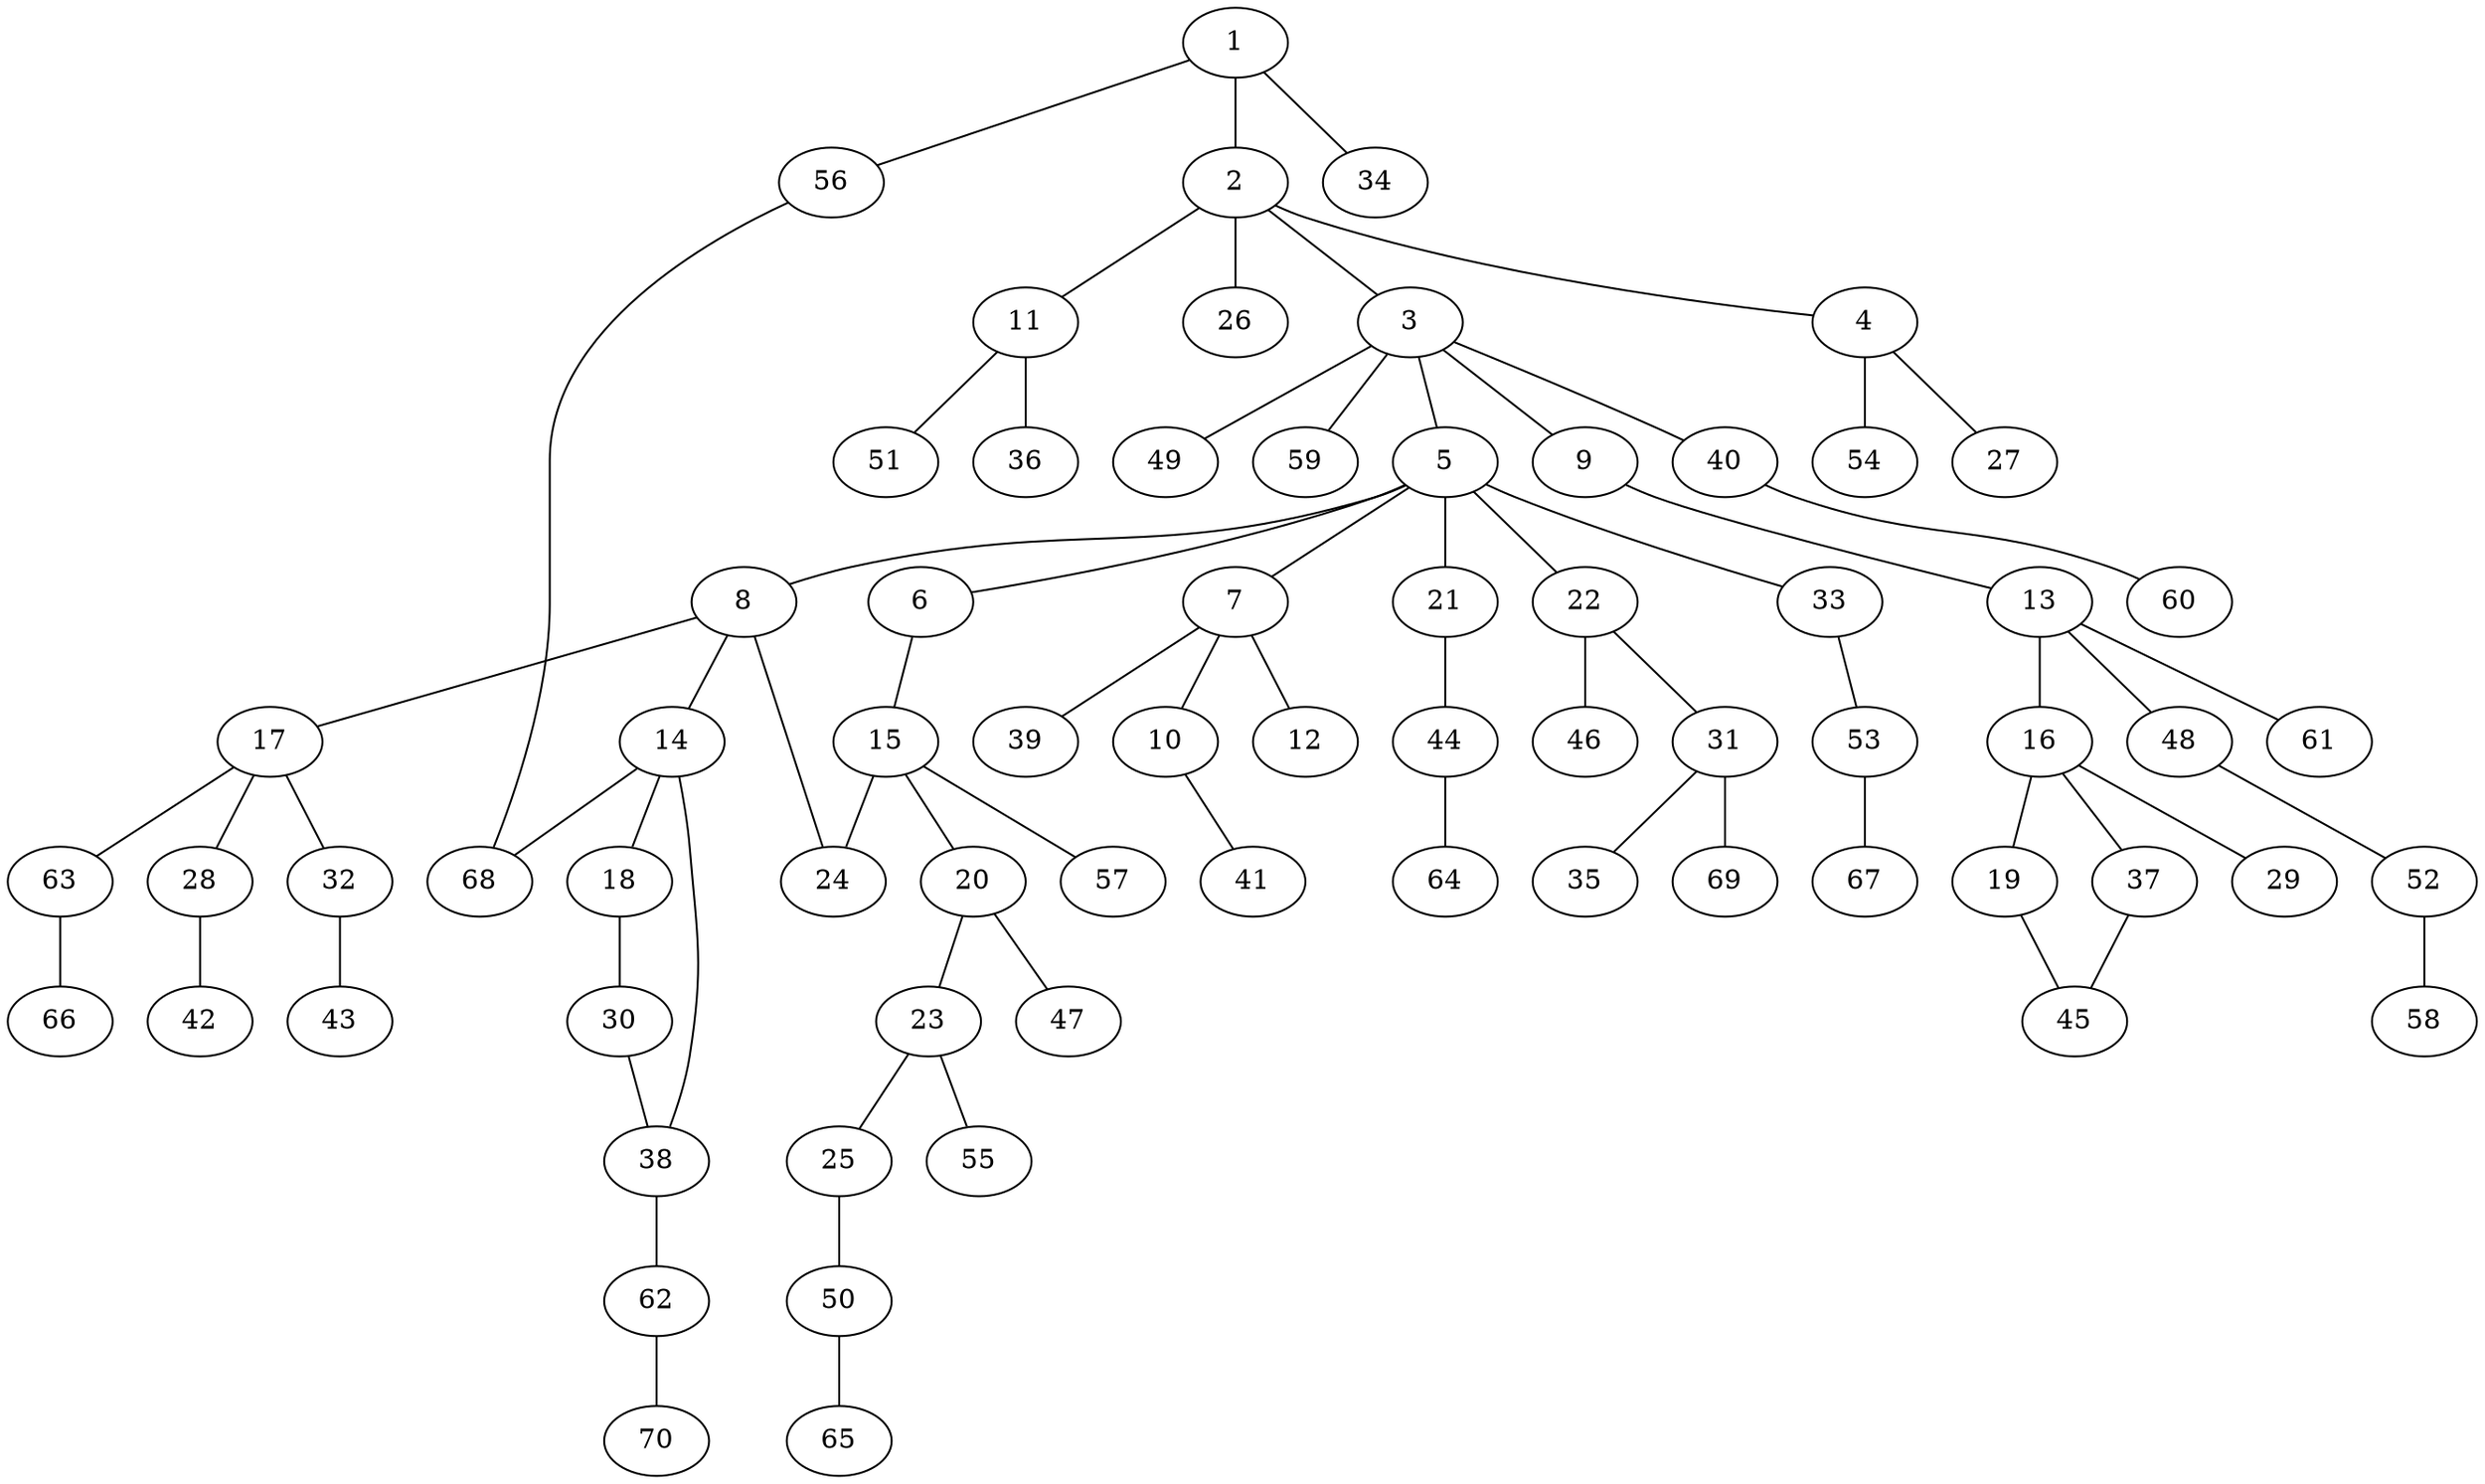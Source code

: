 graph graphname {1--2
1--34
1--56
2--3
2--4
2--11
2--26
3--5
3--9
3--40
3--49
3--59
4--27
4--54
5--6
5--7
5--8
5--21
5--22
5--33
6--15
7--10
7--12
7--39
8--14
8--17
8--24
9--13
10--41
11--36
11--51
13--16
13--48
13--61
14--18
14--38
14--68
15--20
15--24
15--57
16--19
16--29
16--37
17--28
17--32
17--63
18--30
19--45
20--23
20--47
21--44
22--31
22--46
23--25
23--55
25--50
28--42
30--38
31--35
31--69
32--43
33--53
37--45
38--62
40--60
44--64
48--52
50--65
52--58
53--67
56--68
62--70
63--66
}